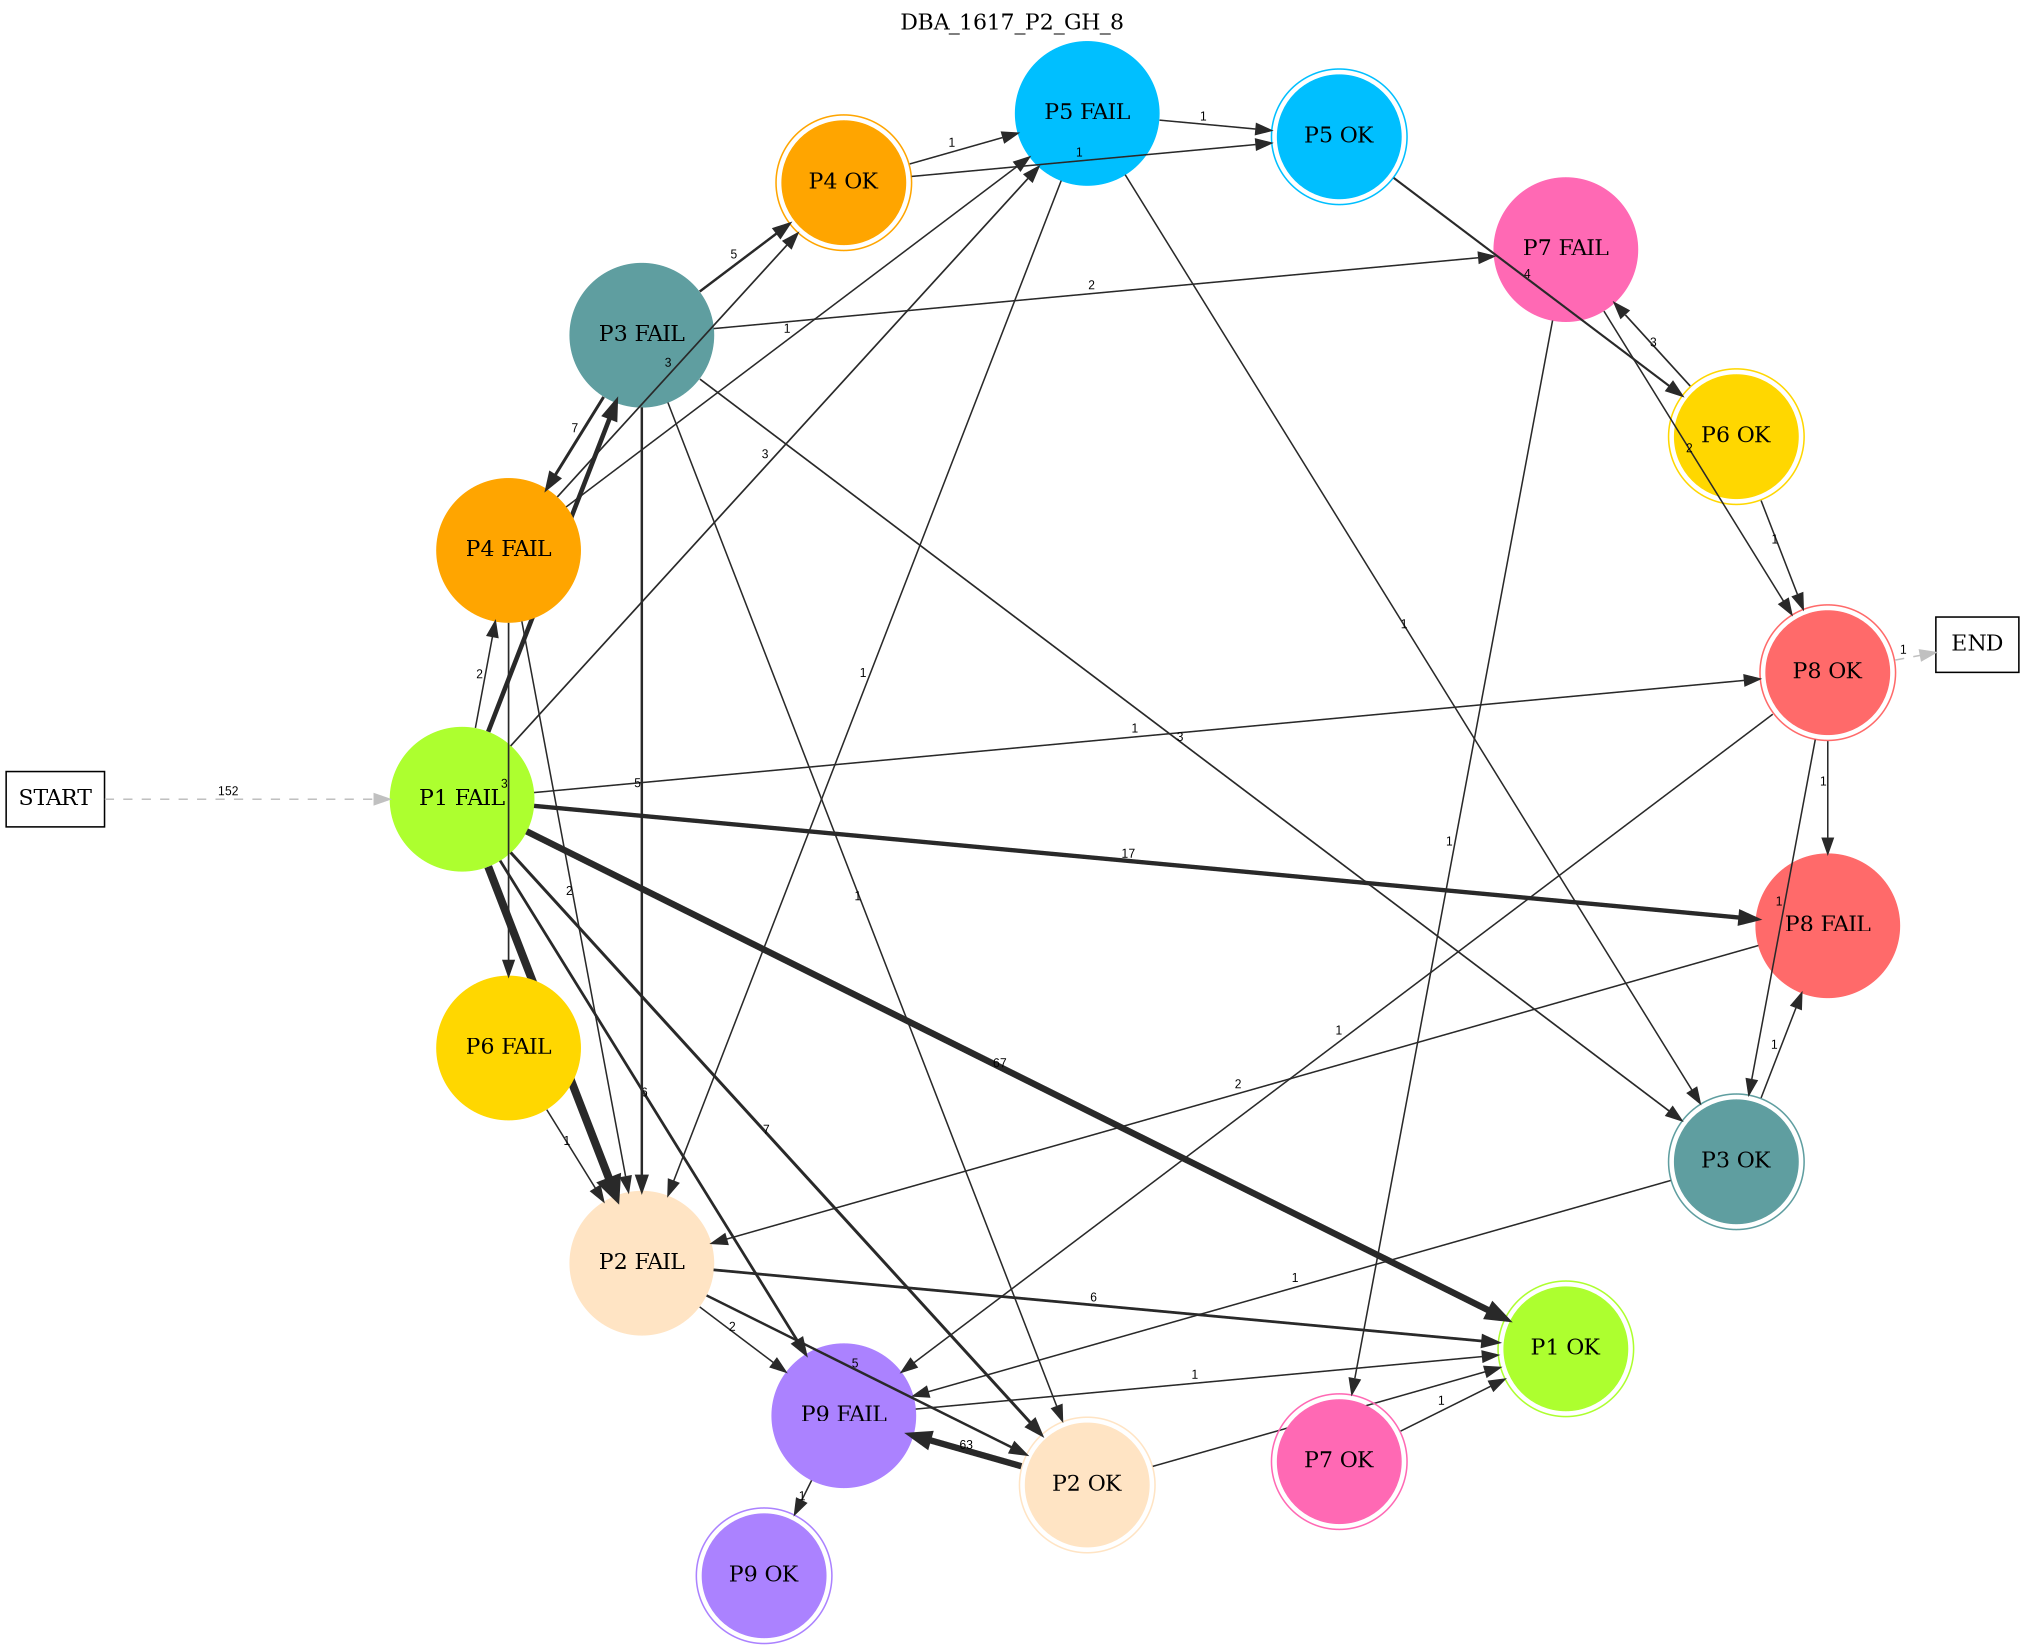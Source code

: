digraph DBA_1617_P2_GH_8 {
	labelloc="t";
	label=DBA_1617_P2_GH_8;
	dpi = 150
	size="16,11!";
	margin = 0;
layout=circo;
"START" [shape=box, fillcolor=white, style=filled, color=black]
"P1 FAIL" [shape=circle, color=greenyellow, style=filled]
"P2 FAIL" [shape=circle, color=bisque, style=filled]
"P1 OK" [shape=circle, color=greenyellow, peripheries=2, style=filled]
"P3 FAIL" [shape=circle, color=cadetblue, style=filled]
"P2 OK" [shape=circle, color=bisque, peripheries=2, style=filled]
"P4 FAIL" [shape=circle, color=orange, style=filled]
"P6 FAIL" [shape=circle, color=gold, style=filled]
"P8 FAIL" [shape=circle, color=indianred1, style=filled]
"P5 FAIL" [shape=circle, color=deepskyblue, style=filled]
"P4 OK" [shape=circle, color=orange, peripheries=2, style=filled]
"P5 OK" [shape=circle, color=deepskyblue, peripheries=2, style=filled]
"P6 OK" [shape=circle, color=gold, peripheries=2, style=filled]
"P7 FAIL" [shape=circle, color=hotpink, style=filled]
"P8 OK" [shape=circle, color=indianred1, peripheries=2, style=filled]
"P9 FAIL" [shape=circle, color=mediumpurple1, style=filled]
"P9 OK" [shape=circle, color=mediumpurple1, peripheries=2, style=filled]
"P3 OK" [shape=circle, color=cadetblue, peripheries=2, style=filled]
"P7 OK" [shape=circle, color=hotpink, peripheries=2, style=filled]
"END" [shape=box, fillcolor=white, style=filled, color=black]
"START" -> "P1 FAIL" [ style = dashed color=grey label ="152" labelfloat=false fontname="Arial" fontsize=8]

"P1 FAIL" -> "P2 FAIL" [ color=grey16 penwidth = "5.24174701505964"label ="189" labelfloat=false fontname="Arial" fontsize=8]

"P1 FAIL" -> "P1 OK" [ color=grey16 penwidth = "4.20469261939097"label ="67" labelfloat=false fontname="Arial" fontsize=8]

"P1 FAIL" -> "P3 FAIL" [ color=grey16 penwidth = "2.99573227355399"label ="20" labelfloat=false fontname="Arial" fontsize=8]

"P1 FAIL" -> "P2 OK" [ color=grey16 penwidth = "1.94591014905531"label ="7" labelfloat=false fontname="Arial" fontsize=8]

"P1 FAIL" -> "P4 FAIL" [ color=grey16 penwidth = "1"label ="2" labelfloat=false fontname="Arial" fontsize=8]

"P1 FAIL" -> "P8 FAIL" [ color=grey16 penwidth = "2.83321334405622"label ="17" labelfloat=false fontname="Arial" fontsize=8]

"P1 FAIL" -> "P5 FAIL" [ color=grey16 penwidth = "1.09861228866811"label ="3" labelfloat=false fontname="Arial" fontsize=8]

"P1 FAIL" -> "P8 OK" [ color=grey16 penwidth = "1"label ="1" labelfloat=false fontname="Arial" fontsize=8]

"P1 FAIL" -> "P9 FAIL" [ color=grey16 penwidth = "1.79175946922805"label ="6" labelfloat=false fontname="Arial" fontsize=8]

"P2 FAIL" -> "P1 OK" [ color=grey16 penwidth = "1.79175946922805"label ="6" labelfloat=false fontname="Arial" fontsize=8]

"P2 FAIL" -> "P2 OK" [ color=grey16 penwidth = "1.6094379124341"label ="5" labelfloat=false fontname="Arial" fontsize=8]

"P2 FAIL" -> "P9 FAIL" [ color=grey16 penwidth = "1"label ="2" labelfloat=false fontname="Arial" fontsize=8]

"P3 FAIL" -> "P2 FAIL" [ color=grey16 penwidth = "1.6094379124341"label ="5" labelfloat=false fontname="Arial" fontsize=8]

"P3 FAIL" -> "P2 OK" [ color=grey16 penwidth = "1"label ="1" labelfloat=false fontname="Arial" fontsize=8]

"P3 FAIL" -> "P4 FAIL" [ color=grey16 penwidth = "1.94591014905531"label ="7" labelfloat=false fontname="Arial" fontsize=8]

"P3 FAIL" -> "P4 OK" [ color=grey16 penwidth = "1.6094379124341"label ="5" labelfloat=false fontname="Arial" fontsize=8]

"P3 FAIL" -> "P7 FAIL" [ color=grey16 penwidth = "1"label ="2" labelfloat=false fontname="Arial" fontsize=8]

"P3 FAIL" -> "P3 OK" [ color=grey16 penwidth = "1.09861228866811"label ="3" labelfloat=false fontname="Arial" fontsize=8]

"P2 OK" -> "P1 OK" [ color=grey16 penwidth = "1"label ="2" labelfloat=false fontname="Arial" fontsize=8]

"P2 OK" -> "P9 FAIL" [ color=grey16 penwidth = "4.14313472639153"label ="63" labelfloat=false fontname="Arial" fontsize=8]

"P4 FAIL" -> "P2 FAIL" [ color=grey16 penwidth = "1"label ="2" labelfloat=false fontname="Arial" fontsize=8]

"P4 FAIL" -> "P6 FAIL" [ color=grey16 penwidth = "1.09861228866811"label ="3" labelfloat=false fontname="Arial" fontsize=8]

"P4 FAIL" -> "P5 FAIL" [ color=grey16 penwidth = "1"label ="1" labelfloat=false fontname="Arial" fontsize=8]

"P4 FAIL" -> "P4 OK" [ color=grey16 penwidth = "1.09861228866811"label ="3" labelfloat=false fontname="Arial" fontsize=8]

"P6 FAIL" -> "P2 FAIL" [ color=grey16 penwidth = "1"label ="1" labelfloat=false fontname="Arial" fontsize=8]

"P8 FAIL" -> "P2 FAIL" [ color=grey16 penwidth = "1"label ="2" labelfloat=false fontname="Arial" fontsize=8]

"P5 FAIL" -> "P2 FAIL" [ color=grey16 penwidth = "1"label ="1" labelfloat=false fontname="Arial" fontsize=8]

"P5 FAIL" -> "P5 OK" [ color=grey16 penwidth = "1"label ="1" labelfloat=false fontname="Arial" fontsize=8]

"P5 FAIL" -> "P3 OK" [ color=grey16 penwidth = "1"label ="1" labelfloat=false fontname="Arial" fontsize=8]

"P4 OK" -> "P5 FAIL" [ color=grey16 penwidth = "1"label ="1" labelfloat=false fontname="Arial" fontsize=8]

"P4 OK" -> "P5 OK" [ color=grey16 penwidth = "1"label ="1" labelfloat=false fontname="Arial" fontsize=8]

"P5 OK" -> "P6 OK" [ color=grey16 penwidth = "1.38629436111989"label ="4" labelfloat=false fontname="Arial" fontsize=8]

"P6 OK" -> "P7 FAIL" [ color=grey16 penwidth = "1.09861228866811"label ="3" labelfloat=false fontname="Arial" fontsize=8]

"P6 OK" -> "P8 OK" [ color=grey16 penwidth = "1"label ="1" labelfloat=false fontname="Arial" fontsize=8]

"P7 FAIL" -> "P8 OK" [ color=grey16 penwidth = "1"label ="2" labelfloat=false fontname="Arial" fontsize=8]

"P7 FAIL" -> "P7 OK" [ color=grey16 penwidth = "1"label ="1" labelfloat=false fontname="Arial" fontsize=8]

"P8 OK" -> "P8 FAIL" [ color=grey16 penwidth = "1"label ="1" labelfloat=false fontname="Arial" fontsize=8]

"P8 OK" -> "P9 FAIL" [ color=grey16 penwidth = "1"label ="1" labelfloat=false fontname="Arial" fontsize=8]

"P8 OK" -> "P3 OK" [ color=grey16 penwidth = "1"label ="1" labelfloat=false fontname="Arial" fontsize=8]

"P8 OK" -> "END" [ style = dashed color=grey label ="1" labelfloat=false fontname="Arial" fontsize=8]

"P9 FAIL" -> "P1 OK" [ color=grey16 penwidth = "1"label ="1" labelfloat=false fontname="Arial" fontsize=8]

"P9 FAIL" -> "P9 OK" [ color=grey16 penwidth = "1"label ="1" labelfloat=false fontname="Arial" fontsize=8]

"P3 OK" -> "P8 FAIL" [ color=grey16 penwidth = "1"label ="1" labelfloat=false fontname="Arial" fontsize=8]

"P3 OK" -> "P9 FAIL" [ color=grey16 penwidth = "1"label ="1" labelfloat=false fontname="Arial" fontsize=8]

"P7 OK" -> "P1 OK" [ color=grey16 penwidth = "1"label ="1" labelfloat=false fontname="Arial" fontsize=8]

}
